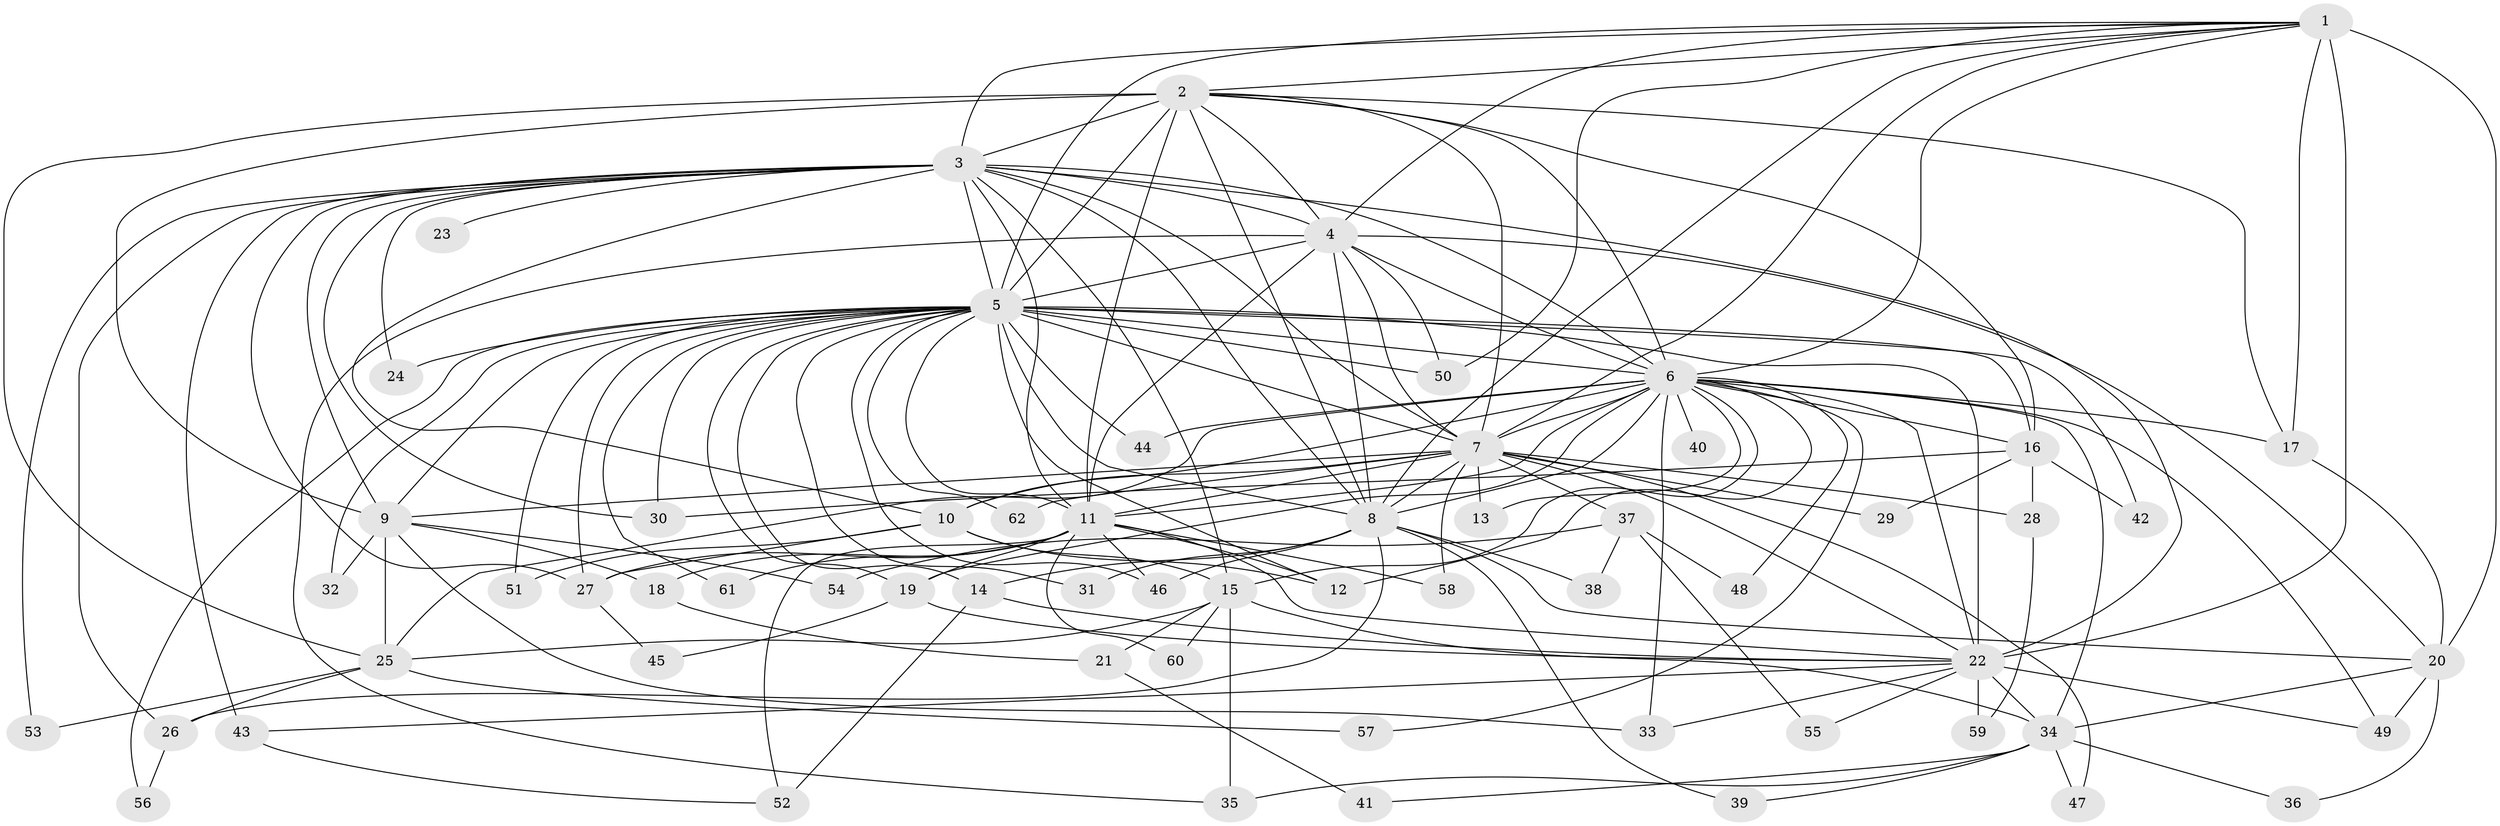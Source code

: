 // original degree distribution, {24: 0.03225806451612903, 23: 0.008064516129032258, 20: 0.008064516129032258, 32: 0.008064516129032258, 17: 0.016129032258064516, 21: 0.008064516129032258, 2: 0.5645161290322581, 7: 0.03225806451612903, 8: 0.008064516129032258, 4: 0.08870967741935484, 3: 0.18548387096774194, 9: 0.008064516129032258, 6: 0.016129032258064516, 5: 0.016129032258064516}
// Generated by graph-tools (version 1.1) at 2025/34/03/09/25 02:34:57]
// undirected, 62 vertices, 168 edges
graph export_dot {
graph [start="1"]
  node [color=gray90,style=filled];
  1;
  2;
  3;
  4;
  5;
  6;
  7;
  8;
  9;
  10;
  11;
  12;
  13;
  14;
  15;
  16;
  17;
  18;
  19;
  20;
  21;
  22;
  23;
  24;
  25;
  26;
  27;
  28;
  29;
  30;
  31;
  32;
  33;
  34;
  35;
  36;
  37;
  38;
  39;
  40;
  41;
  42;
  43;
  44;
  45;
  46;
  47;
  48;
  49;
  50;
  51;
  52;
  53;
  54;
  55;
  56;
  57;
  58;
  59;
  60;
  61;
  62;
  1 -- 2 [weight=1.0];
  1 -- 3 [weight=1.0];
  1 -- 4 [weight=1.0];
  1 -- 5 [weight=3.0];
  1 -- 6 [weight=2.0];
  1 -- 7 [weight=1.0];
  1 -- 8 [weight=1.0];
  1 -- 17 [weight=1.0];
  1 -- 20 [weight=1.0];
  1 -- 22 [weight=11.0];
  1 -- 50 [weight=1.0];
  2 -- 3 [weight=1.0];
  2 -- 4 [weight=1.0];
  2 -- 5 [weight=2.0];
  2 -- 6 [weight=2.0];
  2 -- 7 [weight=3.0];
  2 -- 8 [weight=2.0];
  2 -- 9 [weight=8.0];
  2 -- 11 [weight=1.0];
  2 -- 16 [weight=1.0];
  2 -- 17 [weight=1.0];
  2 -- 25 [weight=1.0];
  3 -- 4 [weight=1.0];
  3 -- 5 [weight=2.0];
  3 -- 6 [weight=2.0];
  3 -- 7 [weight=1.0];
  3 -- 8 [weight=2.0];
  3 -- 9 [weight=1.0];
  3 -- 10 [weight=1.0];
  3 -- 11 [weight=1.0];
  3 -- 15 [weight=2.0];
  3 -- 22 [weight=1.0];
  3 -- 23 [weight=1.0];
  3 -- 24 [weight=1.0];
  3 -- 26 [weight=1.0];
  3 -- 27 [weight=1.0];
  3 -- 30 [weight=1.0];
  3 -- 43 [weight=1.0];
  3 -- 53 [weight=1.0];
  4 -- 5 [weight=2.0];
  4 -- 6 [weight=2.0];
  4 -- 7 [weight=1.0];
  4 -- 8 [weight=2.0];
  4 -- 11 [weight=7.0];
  4 -- 20 [weight=1.0];
  4 -- 35 [weight=1.0];
  4 -- 50 [weight=1.0];
  5 -- 6 [weight=4.0];
  5 -- 7 [weight=3.0];
  5 -- 8 [weight=3.0];
  5 -- 9 [weight=3.0];
  5 -- 11 [weight=1.0];
  5 -- 12 [weight=2.0];
  5 -- 14 [weight=2.0];
  5 -- 16 [weight=1.0];
  5 -- 19 [weight=1.0];
  5 -- 22 [weight=3.0];
  5 -- 24 [weight=1.0];
  5 -- 27 [weight=1.0];
  5 -- 30 [weight=2.0];
  5 -- 31 [weight=1.0];
  5 -- 32 [weight=1.0];
  5 -- 42 [weight=1.0];
  5 -- 44 [weight=1.0];
  5 -- 46 [weight=1.0];
  5 -- 50 [weight=1.0];
  5 -- 51 [weight=1.0];
  5 -- 56 [weight=1.0];
  5 -- 61 [weight=1.0];
  5 -- 62 [weight=1.0];
  6 -- 7 [weight=2.0];
  6 -- 8 [weight=2.0];
  6 -- 10 [weight=2.0];
  6 -- 11 [weight=1.0];
  6 -- 12 [weight=1.0];
  6 -- 13 [weight=1.0];
  6 -- 15 [weight=1.0];
  6 -- 16 [weight=2.0];
  6 -- 17 [weight=1.0];
  6 -- 19 [weight=1.0];
  6 -- 22 [weight=1.0];
  6 -- 25 [weight=1.0];
  6 -- 33 [weight=1.0];
  6 -- 34 [weight=1.0];
  6 -- 40 [weight=1.0];
  6 -- 44 [weight=1.0];
  6 -- 48 [weight=1.0];
  6 -- 49 [weight=1.0];
  6 -- 57 [weight=1.0];
  7 -- 8 [weight=1.0];
  7 -- 9 [weight=1.0];
  7 -- 10 [weight=1.0];
  7 -- 11 [weight=1.0];
  7 -- 13 [weight=1.0];
  7 -- 22 [weight=1.0];
  7 -- 28 [weight=1.0];
  7 -- 29 [weight=1.0];
  7 -- 37 [weight=1.0];
  7 -- 47 [weight=1.0];
  7 -- 58 [weight=1.0];
  7 -- 62 [weight=1.0];
  8 -- 14 [weight=1.0];
  8 -- 20 [weight=1.0];
  8 -- 26 [weight=1.0];
  8 -- 31 [weight=1.0];
  8 -- 38 [weight=1.0];
  8 -- 39 [weight=1.0];
  8 -- 46 [weight=1.0];
  9 -- 18 [weight=1.0];
  9 -- 25 [weight=1.0];
  9 -- 32 [weight=1.0];
  9 -- 33 [weight=1.0];
  9 -- 54 [weight=1.0];
  10 -- 12 [weight=1.0];
  10 -- 15 [weight=1.0];
  10 -- 27 [weight=1.0];
  10 -- 51 [weight=1.0];
  11 -- 12 [weight=1.0];
  11 -- 18 [weight=1.0];
  11 -- 19 [weight=1.0];
  11 -- 22 [weight=1.0];
  11 -- 27 [weight=1.0];
  11 -- 46 [weight=1.0];
  11 -- 52 [weight=1.0];
  11 -- 58 [weight=1.0];
  11 -- 60 [weight=1.0];
  11 -- 61 [weight=1.0];
  14 -- 22 [weight=1.0];
  14 -- 52 [weight=1.0];
  15 -- 21 [weight=1.0];
  15 -- 25 [weight=1.0];
  15 -- 34 [weight=1.0];
  15 -- 35 [weight=2.0];
  15 -- 60 [weight=1.0];
  16 -- 28 [weight=1.0];
  16 -- 29 [weight=1.0];
  16 -- 30 [weight=1.0];
  16 -- 42 [weight=1.0];
  17 -- 20 [weight=1.0];
  18 -- 21 [weight=1.0];
  19 -- 22 [weight=1.0];
  19 -- 45 [weight=1.0];
  20 -- 34 [weight=1.0];
  20 -- 36 [weight=1.0];
  20 -- 49 [weight=2.0];
  21 -- 41 [weight=1.0];
  22 -- 33 [weight=1.0];
  22 -- 34 [weight=1.0];
  22 -- 43 [weight=1.0];
  22 -- 49 [weight=1.0];
  22 -- 55 [weight=1.0];
  22 -- 59 [weight=1.0];
  25 -- 26 [weight=1.0];
  25 -- 53 [weight=1.0];
  25 -- 57 [weight=1.0];
  26 -- 56 [weight=1.0];
  27 -- 45 [weight=1.0];
  28 -- 59 [weight=1.0];
  34 -- 35 [weight=1.0];
  34 -- 36 [weight=1.0];
  34 -- 39 [weight=1.0];
  34 -- 41 [weight=1.0];
  34 -- 47 [weight=1.0];
  37 -- 38 [weight=1.0];
  37 -- 48 [weight=1.0];
  37 -- 54 [weight=1.0];
  37 -- 55 [weight=1.0];
  43 -- 52 [weight=1.0];
}
